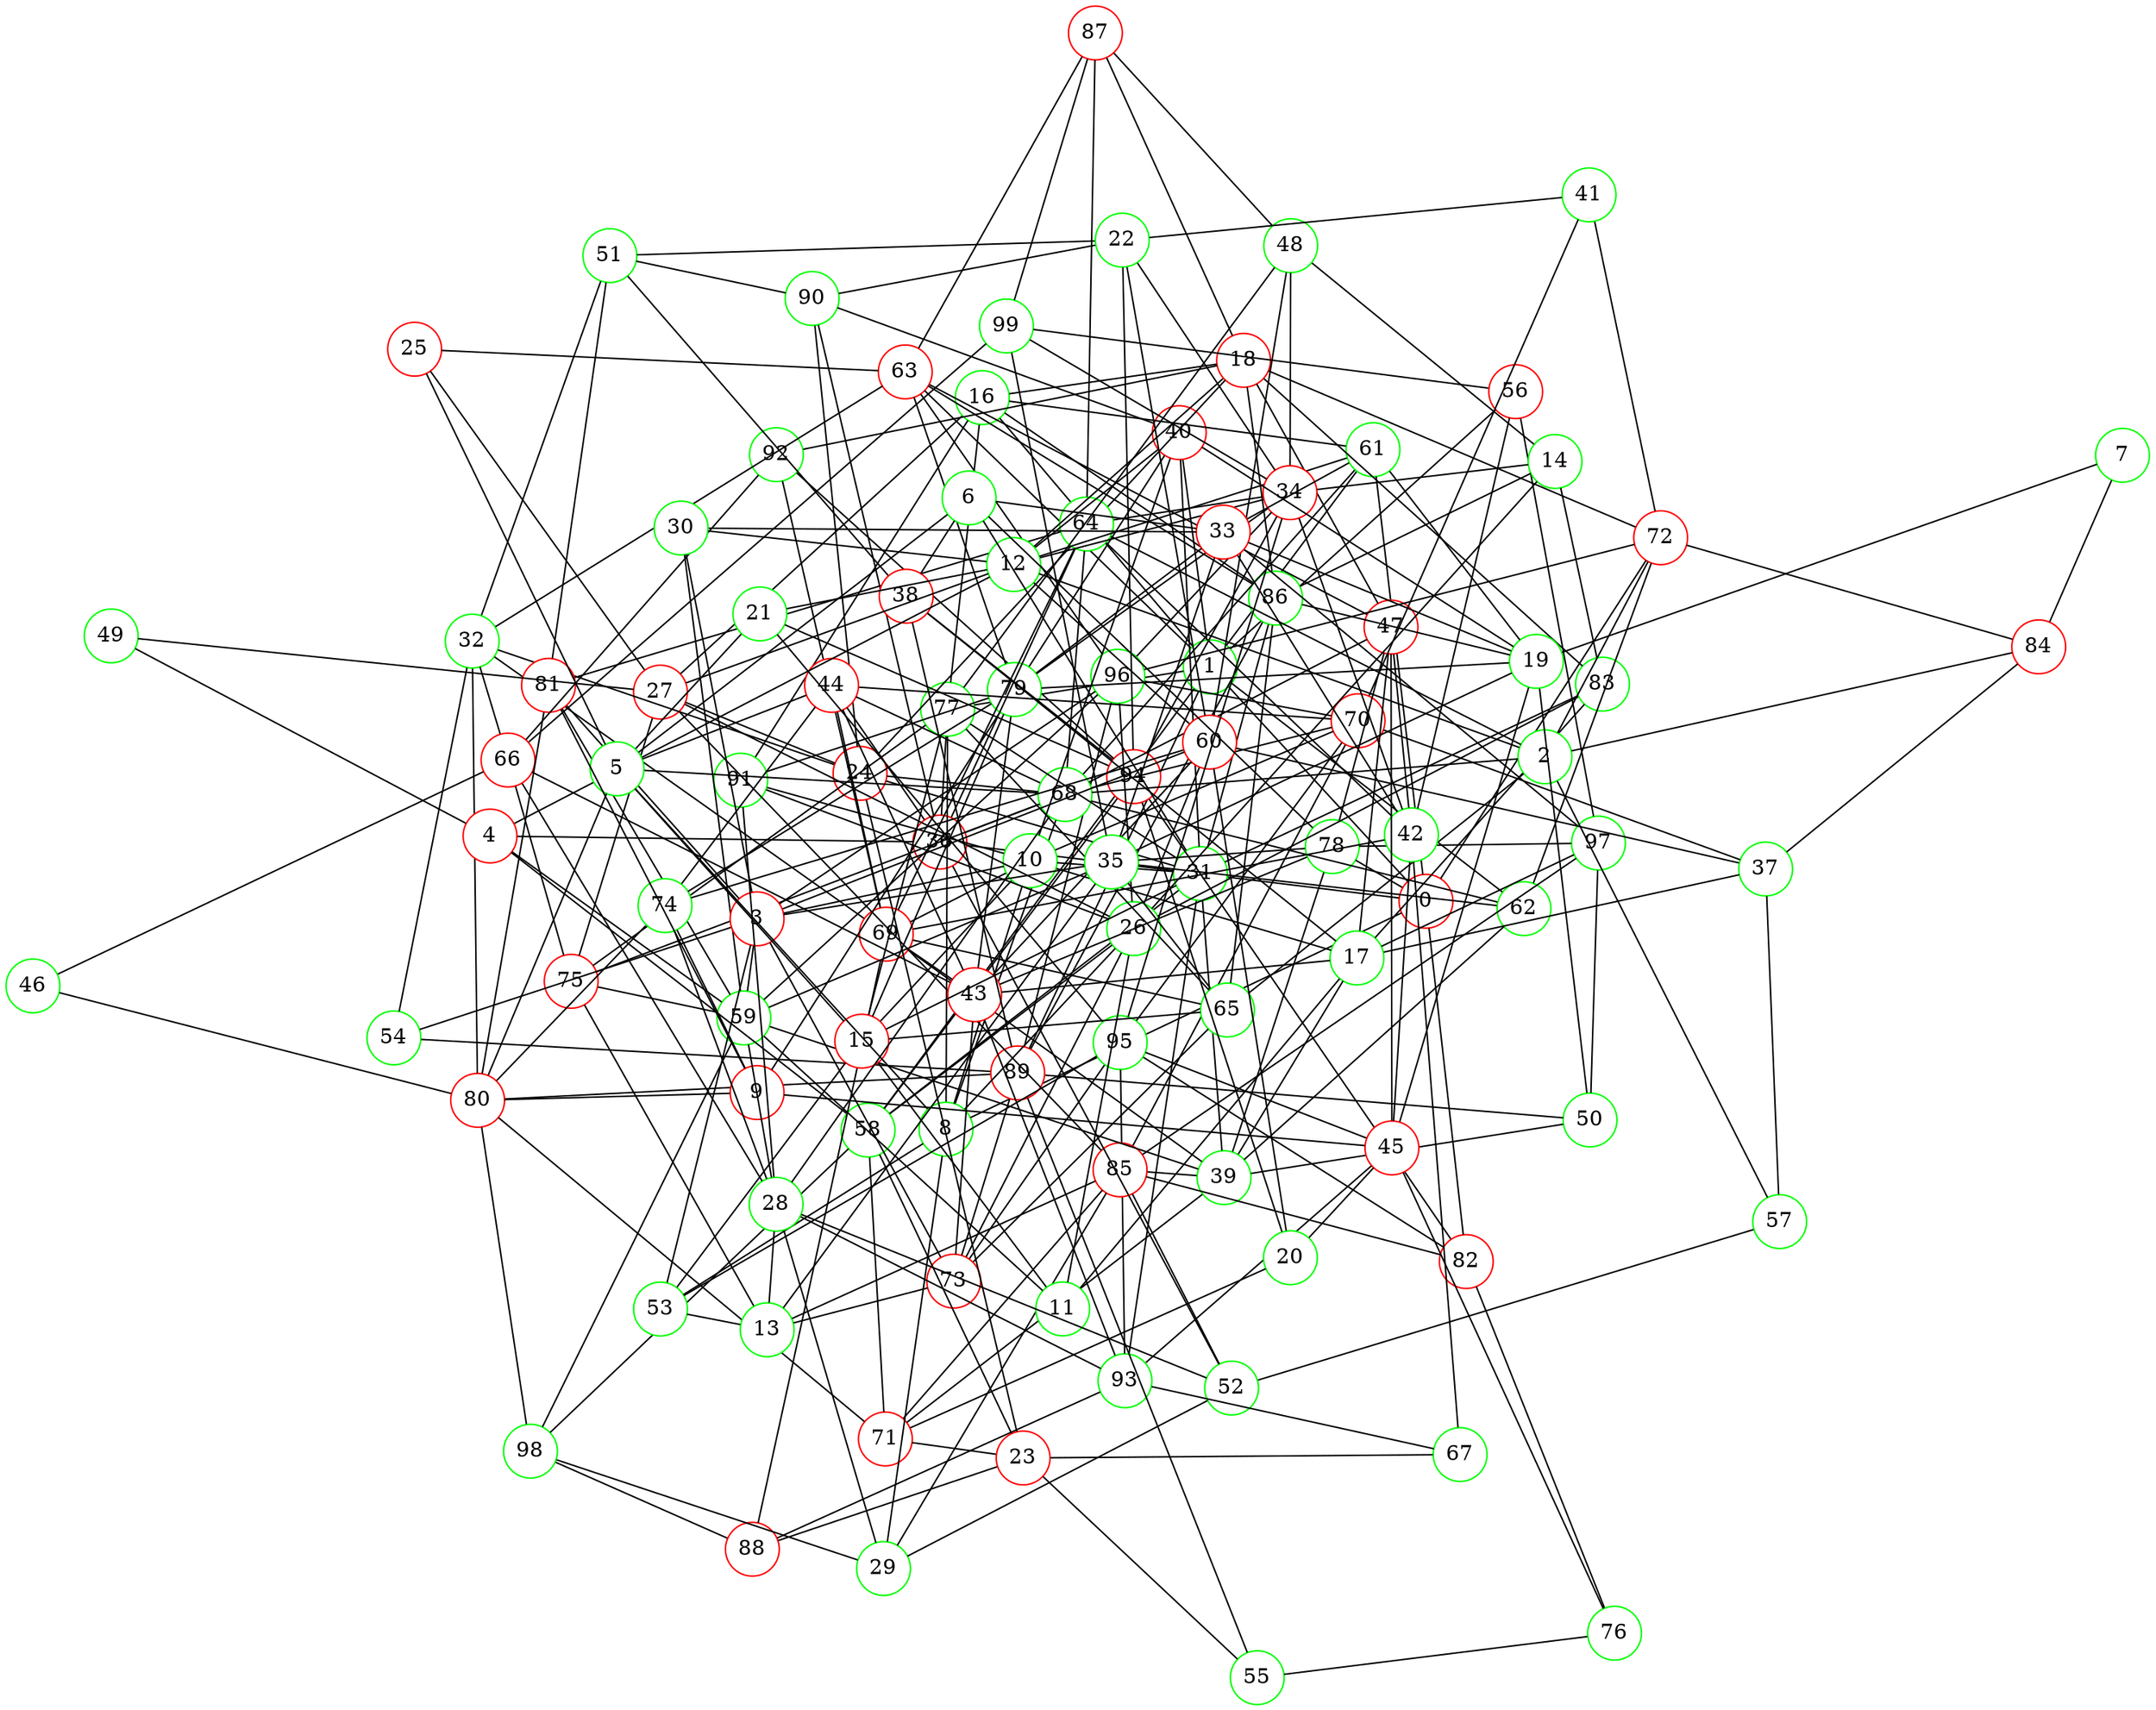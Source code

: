 graph {
graph ["layout"="fdp"]
node ["style"="filled","fillcolor"="white","fixedsize"="true","shape"="circle"]
"0" ["color"="red"]
"1" ["color"="green"]
"16" ["color"="green"]
"18" ["color"="red"]
"83" ["color"="green"]
"86" ["color"="green"]
"89" ["color"="red"]
"96" ["color"="green"]
"87" ["color"="red"]
"99" ["color"="green"]
"24" ["color"="red"]
"32" ["color"="green"]
"80" ["color"="red"]
"81" ["color"="red"]
"98" ["color"="green"]
"66" ["color"="red"]
"75" ["color"="red"]
"77" ["color"="green"]
"92" ["color"="green"]
"94" ["color"="red"]
"51" ["color"="green"]
"90" ["color"="green"]
"69" ["color"="red"]
"88" ["color"="red"]
"93" ["color"="green"]
"95" ["color"="green"]
"54" ["color"="green"]
"63" ["color"="red"]
"79" ["color"="green"]
"91" ["color"="green"]
"68" ["color"="green"]
"70" ["color"="red"]
"85" ["color"="red"]
"97" ["color"="green"]
"27" ["color"="red"]
"49" ["color"="green"]
"31" ["color"="green"]
"39" ["color"="green"]
"50" ["color"="green"]
"71" ["color"="red"]
"59" ["color"="green"]
"62" ["color"="green"]
"72" ["color"="red"]
"84" ["color"="red"]
"78" ["color"="green"]
"40" ["color"="red"]
"58" ["color"="green"]
"47" ["color"="red"]
"61" ["color"="green"]
"56" ["color"="red"]
"82" ["color"="red"]
"36" ["color"="red"]
"64" ["color"="green"]
"52" ["color"="green"]
"57" ["color"="green"]
"44" ["color"="red"]
"74" ["color"="green"]
"8" ["color"="green"]
"53" ["color"="green"]
"10" ["color"="green"]
"17" ["color"="green"]
"37" ["color"="green"]
"60" ["color"="red"]
"38" ["color"="red"]
"43" ["color"="red"]
"73" ["color"="red"]
"15" ["color"="red"]
"65" ["color"="green"]
"26" ["color"="green"]
"29" ["color"="green"]
"2" ["color"="green"]
"12" ["color"="green"]
"34" ["color"="red"]
"48" ["color"="green"]
"42" ["color"="green"]
"67" ["color"="green"]
"45" ["color"="red"]
"76" ["color"="green"]
"21" ["color"="green"]
"30" ["color"="green"]
"33" ["color"="red"]
"35" ["color"="green"]
"3" ["color"="red"]
"4" ["color"="red"]
"5" ["color"="green"]
"6" ["color"="green"]
"25" ["color"="red"]
"7" ["color"="green"]
"19" ["color"="green"]
"9" ["color"="red"]
"11" ["color"="green"]
"13" ["color"="green"]
"28" ["color"="green"]
"14" ["color"="green"]
"20" ["color"="green"]
"22" ["color"="green"]
"41" ["color"="green"]
"23" ["color"="red"]
"55" ["color"="green"]
"46" ["color"="green"]
"0" -- "1"
"0" -- "82"
"0" -- "36"
"0" -- "8"
"0" -- "72"
"0" -- "61"
"0" -- "78"
"1" -- "16"
"1" -- "40"
"1" -- "56"
"1" -- "89"
"1" -- "58"
"1" -- "61"
"1" -- "77"
"1" -- "62"
"1" -- "63"
"16" -- "18"
"16" -- "86"
"16" -- "27"
"16" -- "91"
"16" -- "61"
"16" -- "77"
"18" -- "83"
"18" -- "86"
"18" -- "87"
"18" -- "24"
"18" -- "72"
"18" -- "92"
"18" -- "47"
"86" -- "89"
"89" -- "96"
"87" -- "99"
"24" -- "32"
"24" -- "68"
"24" -- "90"
"24" -- "27"
"24" -- "31"
"32" -- "80"
"32" -- "66"
"32" -- "51"
"32" -- "69"
"32" -- "54"
"32" -- "63"
"80" -- "81"
"80" -- "98"
"80" -- "89"
"66" -- "99"
"66" -- "75"
"66" -- "92"
"75" -- "77"
"92" -- "94"
"51" -- "81"
"51" -- "90"
"69" -- "88"
"69" -- "92"
"88" -- "98"
"88" -- "93"
"93" -- "95"
"54" -- "89"
"63" -- "96"
"63" -- "86"
"63" -- "87"
"63" -- "79"
"79" -- "91"
"68" -- "70"
"68" -- "75"
"70" -- "96"
"70" -- "85"
"70" -- "95"
"85" -- "97"
"27" -- "49"
"27" -- "85"
"27" -- "75"
"31" -- "83"
"31" -- "86"
"31" -- "39"
"31" -- "40"
"31" -- "58"
"31" -- "77"
"31" -- "93"
"39" -- "50"
"39" -- "69"
"39" -- "85"
"39" -- "71"
"39" -- "59"
"39" -- "62"
"39" -- "78"
"50" -- "97"
"50" -- "89"
"71" -- "80"
"71" -- "85"
"59" -- "96"
"59" -- "81"
"59" -- "98"
"59" -- "75"
"62" -- "68"
"62" -- "72"
"72" -- "96"
"72" -- "84"
"78" -- "97"
"40" -- "90"
"40" -- "79"
"58" -- "98"
"58" -- "71"
"58" -- "94"
"47" -- "68"
"47" -- "78"
"47" -- "63"
"61" -- "68"
"56" -- "97"
"56" -- "99"
"82" -- "85"
"82" -- "94"
"82" -- "95"
"36" -- "64"
"36" -- "52"
"36" -- "68"
"36" -- "90"
"36" -- "44"
"36" -- "77"
"64" -- "81"
"64" -- "68"
"64" -- "69"
"64" -- "87"
"52" -- "85"
"52" -- "57"
"44" -- "68"
"44" -- "69"
"44" -- "70"
"44" -- "74"
"74" -- "80"
"74" -- "79"
"8" -- "68"
"8" -- "53"
"8" -- "10"
"8" -- "26"
"8" -- "29"
"8" -- "77"
"53" -- "95"
"10" -- "17"
"10" -- "69"
"10" -- "70"
"10" -- "40"
"10" -- "91"
"10" -- "15"
"10" -- "31"
"17" -- "97"
"17" -- "83"
"17" -- "37"
"17" -- "38"
"17" -- "39"
"17" -- "43"
"17" -- "47"
"37" -- "84"
"37" -- "70"
"37" -- "57"
"37" -- "60"
"60" -- "74"
"38" -- "51"
"38" -- "89"
"38" -- "94"
"43" -- "66"
"43" -- "69"
"43" -- "73"
"43" -- "44"
"43" -- "60"
"43" -- "93"
"43" -- "78"
"43" -- "79"
"73" -- "89"
"73" -- "95"
"15" -- "65"
"15" -- "53"
"15" -- "77"
"15" -- "31"
"15" -- "79"
"65" -- "69"
"65" -- "86"
"65" -- "73"
"65" -- "77"
"26" -- "96"
"26" -- "83"
"26" -- "73"
"26" -- "58"
"26" -- "27"
"26" -- "91"
"26" -- "60"
"29" -- "98"
"29" -- "52"
"29" -- "85"
"2" -- "64"
"2" -- "65"
"2" -- "68"
"2" -- "84"
"2" -- "72"
"2" -- "57"
"2" -- "12"
"12" -- "18"
"12" -- "34"
"12" -- "21"
"12" -- "40"
"12" -- "27"
"12" -- "60"
"12" -- "61"
"12" -- "30"
"34" -- "48"
"34" -- "64"
"34" -- "96"
"34" -- "99"
"34" -- "42"
"34" -- "94"
"34" -- "79"
"34" -- "95"
"48" -- "87"
"48" -- "60"
"48" -- "77"
"42" -- "64"
"42" -- "67"
"42" -- "69"
"42" -- "56"
"42" -- "45"
"42" -- "47"
"67" -- "93"
"45" -- "76"
"45" -- "93"
"45" -- "47"
"45" -- "95"
"76" -- "82"
"21" -- "94"
"21" -- "95"
"30" -- "33"
"30" -- "59"
"33" -- "97"
"33" -- "35"
"33" -- "42"
"33" -- "61"
"33" -- "79"
"35" -- "65"
"35" -- "99"
"35" -- "59"
"35" -- "62"
"35" -- "78"
"3" -- "96"
"3" -- "81"
"3" -- "35"
"3" -- "53"
"3" -- "54"
"3" -- "73"
"3" -- "10"
"3" -- "59"
"3" -- "60"
"3" -- "30"
"4" -- "49"
"4" -- "36"
"4" -- "58"
"4" -- "59"
"4" -- "12"
"5" -- "80"
"5" -- "68"
"5" -- "21"
"5" -- "6"
"5" -- "8"
"5" -- "25"
"5" -- "44"
"5" -- "15"
"6" -- "33"
"6" -- "38"
"6" -- "78"
"6" -- "31"
"25" -- "27"
"25" -- "63"
"7" -- "19"
"7" -- "84"
"19" -- "33"
"19" -- "50"
"19" -- "35"
"19" -- "86"
"19" -- "40"
"19" -- "45"
"19" -- "61"
"19" -- "79"
"9" -- "80"
"9" -- "81"
"9" -- "74"
"9" -- "45"
"9" -- "79"
"11" -- "17"
"11" -- "26"
"11" -- "59"
"11" -- "15"
"13" -- "35"
"13" -- "53"
"13" -- "85"
"13" -- "73"
"13" -- "75"
"13" -- "28"
"28" -- "66"
"28" -- "52"
"28" -- "68"
"28" -- "74"
"28" -- "59"
"28" -- "91"
"28" -- "29"
"28" -- "93"
"14" -- "48"
"14" -- "34"
"14" -- "83"
"14" -- "86"
"14" -- "26"
"20" -- "71"
"20" -- "60"
"20" -- "45"
"20" -- "94"
"22" -- "34"
"22" -- "51"
"22" -- "41"
"22" -- "90"
"22" -- "60"
"22" -- "94"
"41" -- "70"
"41" -- "72"
"23" -- "67"
"23" -- "55"
"23" -- "71"
"23" -- "24"
"23" -- "88"
"23" -- "58"
"55" -- "89"
"55" -- "76"
"46" -- "80"
"46" -- "66"
}